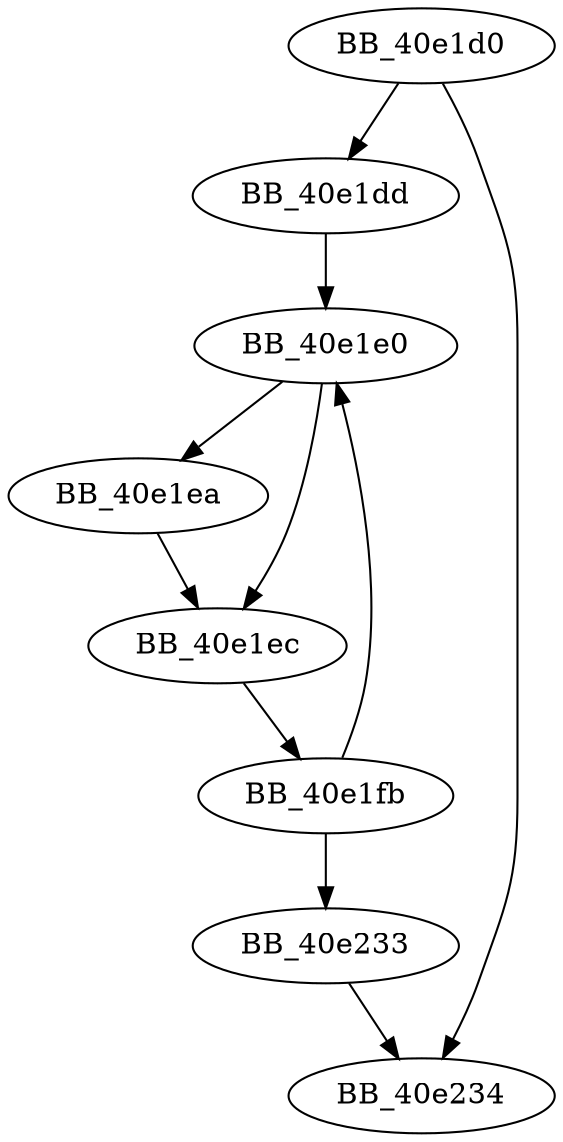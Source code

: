 DiGraph sub_40E1D0{
BB_40e1d0->BB_40e1dd
BB_40e1d0->BB_40e234
BB_40e1dd->BB_40e1e0
BB_40e1e0->BB_40e1ea
BB_40e1e0->BB_40e1ec
BB_40e1ea->BB_40e1ec
BB_40e1ec->BB_40e1fb
BB_40e1fb->BB_40e1e0
BB_40e1fb->BB_40e233
BB_40e233->BB_40e234
}
